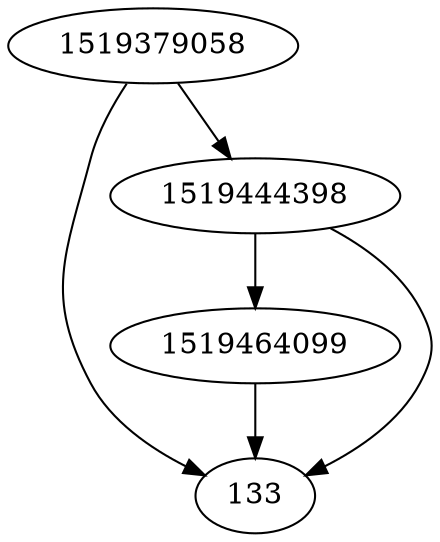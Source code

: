 strict digraph  {
1519379058;
1519464099;
133;
1519444398;
1519379058 -> 133;
1519379058 -> 1519444398;
1519464099 -> 133;
1519444398 -> 133;
1519444398 -> 1519464099;
}

